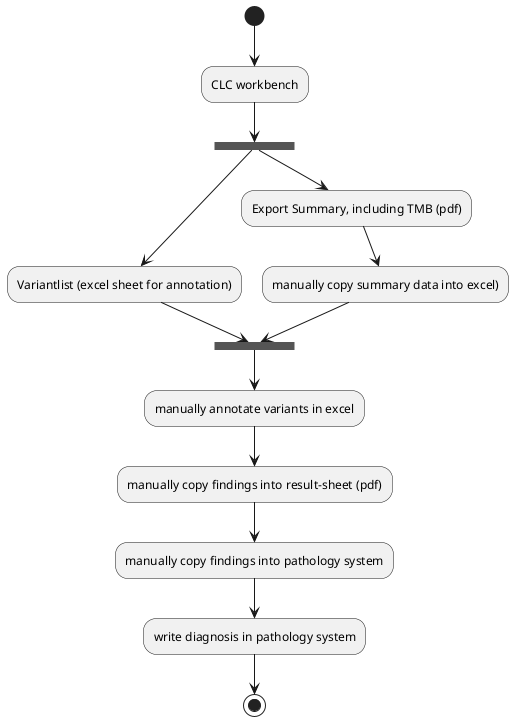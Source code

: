 @startuml
(*) --> "CLC workbench"
--> ===B1===

===B1=== --> "Variantlist (excel sheet for annotation)"
--> ===B2===

===B1=== --> "Export Summary, including TMB (pdf)"
--> "manually copy summary data into excel)"
--> ===B2===

===B2=== --> "manually annotate variants in excel"
--> "manually copy findings into result-sheet (pdf)"
--> "manually copy findings into pathology system"
--> "write diagnosis in pathology system"
--> (*)
@enduml
